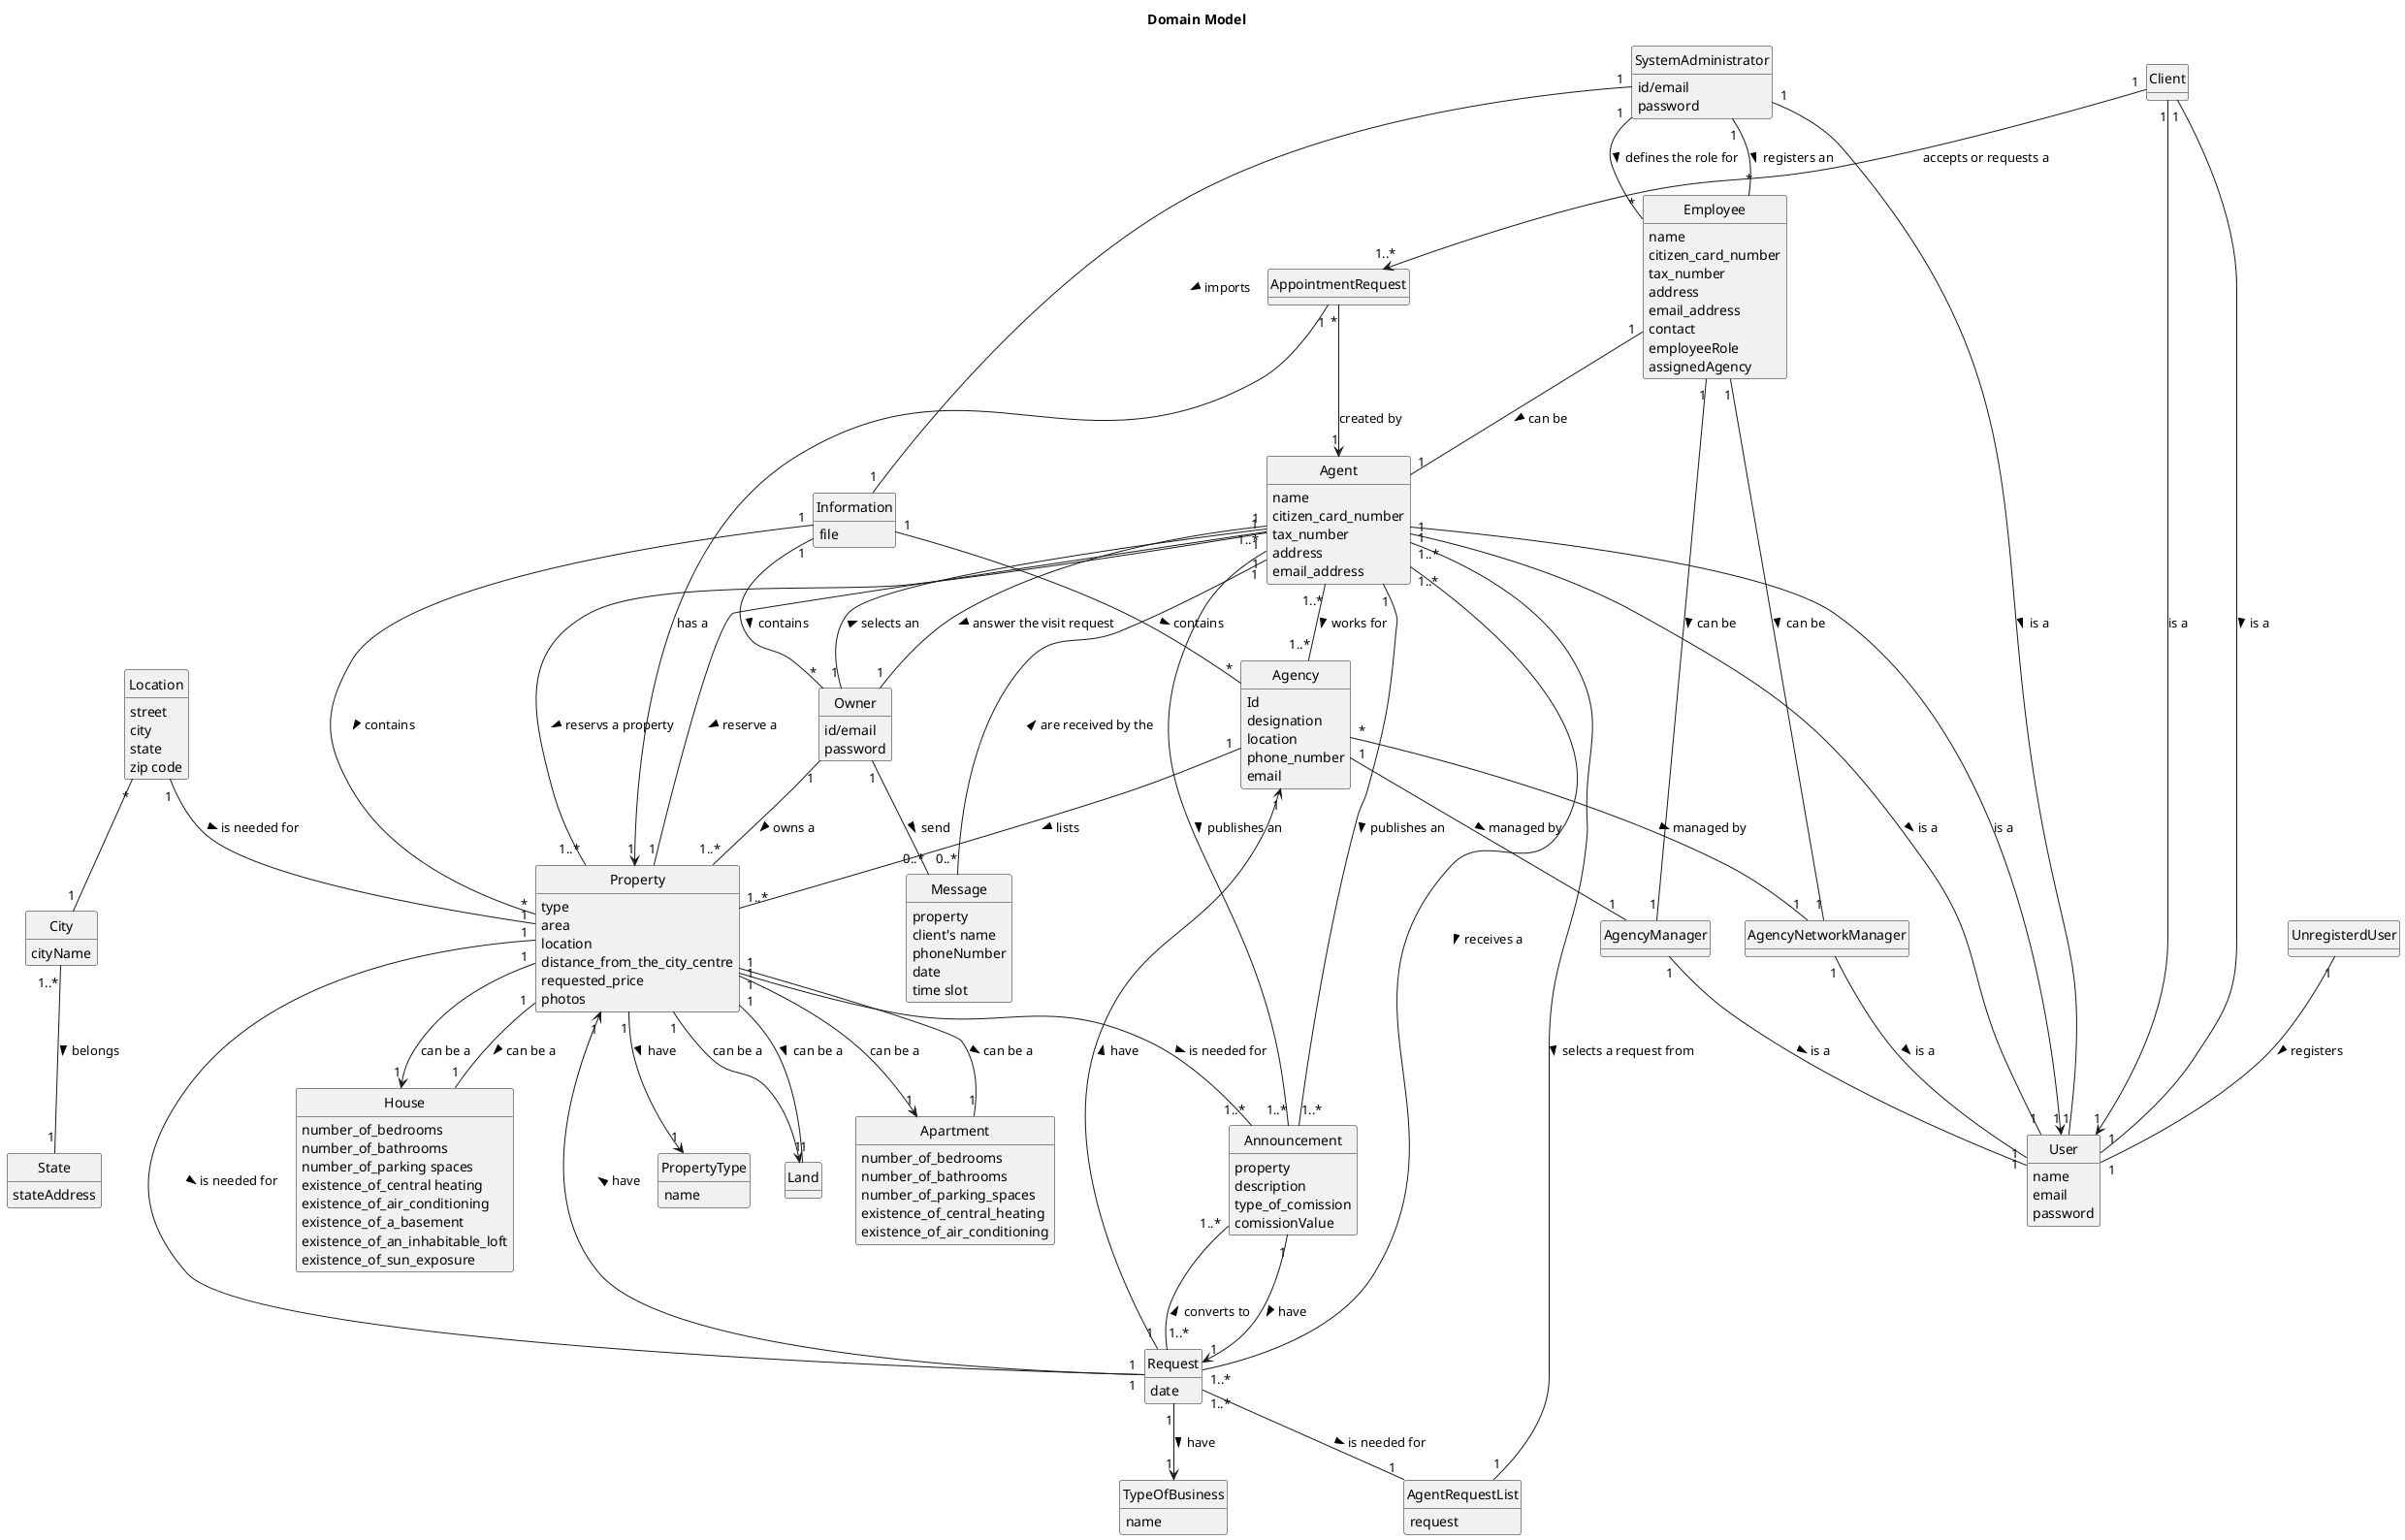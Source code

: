 @startuml
skinparam monochrome true
skinparam packageStyle rectangle
skinparam shadowing false
'skinparam linetype ortho
'left to right direction
skinparam classAttributeIconSize 0
hide circle
hide methods

title Domain Model


class Employee{
name
citizen_card_number
tax_number
address
email_address
contact
employeeRole
assignedAgency
}
class Agent{
name
citizen_card_number
tax_number
address
email_address
}

class SystemAdministrator{
id/email
password
}

class Land{

}


class Agency{
Id
designation
location
phone_number
email
}

class User{
name
email
password
}


class Property {
    type
    area
    location
    distance_from_the_city_centre
    requested_price
    photos
    }

class Announcement {
       property
         description
            type_of_comission
           comissionValue
      }

class Apartment{
    number_of_bedrooms
    number_of_bathrooms
    number_of_parking_spaces
    existence_of_central_heating
    existence_of_air_conditioning
}

class House{
    number_of_bedrooms
    number_of_bathrooms
    number_of_parking spaces
    existence_of_central heating
    existence_of_air_conditioning
    existence_of_a_basement
    existence_of_an_inhabitable_loft
    existence_of_sun_exposure
}


class  AgentRequestList{
request

}
class Request{
date
}


class Location{
street
city
state
zip code
}

class Owner{
id/email
password
}

class City{
cityName
}

class State{
stateAddress
}

class Message {
    property
    client's name
    phoneNumber
    date
    time slot
}

class Information {
file
}

class PropertyType{
name
}

class TypeOfBusiness{
name
}

class AppointmentRequest{
}

class Client{
}


Agent "1..*" -- "1..*" Request : receives a  >
Agent "1..*" -- "1" AgentRequestList: selects a request from >
Property "1"-- "1..*"Announcement: is needed for  >
Property "1"-- "1"Request: is needed for  >
Request "1..*"-- "1"AgentRequestList: is needed for  >
Request "1..*"-- "1..*"Announcement: converts to  >
Location "1"--"1" Property : is needed for >

Agent "1" -- "1..*" Announcement : publishes an >

Agent "1" -- "1..*" Announcement : publishes an >
Agent "1..*" -- "1..*" Agency : works for >
SystemAdministrator "1" -- "*" Employee : registers an >

SystemAdministrator "1" -- "*" Employee : defines the role for >
Owner "1" -- "1..*" Property : owns a >
Property "1" -- "1" House :  can be a >
Property "1" -- "1" Apartment :  can be a >
Property "1" -- "1" Land :  can be a >
UnregisterdUser "1" -- "1" User : registers >
Agent "1" -- "1" User: is a >
Client "1" -- "1" User: is a >
SystemAdministrator "1" -- "1" User: is a >
AgencyManager "1" -- "1" User: is a >
AgencyNetworkManager "1" -- "1" User: is a >




Owner "1" -- "1..*" Agent : selects an  >

Agency "1" -- "1" AgencyManager : managed by >
Agency "*" -- "1" AgencyNetworkManager : managed by >

Employee "1" -- "1" AgencyManager : can be >
Employee "1" -- "1" AgencyNetworkManager : can be >
Employee "1" -- "1" Agent : can be >

City "1..*" -- "1" State : belongs >
Location "*" -- "1" City

Agency "1" -- "1..*" Property : lists >

Agent "1" -- "1..*" Property : reservs a property >
Agent "1" -- "1" Owner :  answer the visit request >
Owner "1" -- "0..*" Message: send  >
Message "0..*" -- "1" Agent :  are received by the >
Agent "1" -- "1" Property : reserve a >
SystemAdministrator "1" -- "1" Information: imports >
Information "1" -- "*" Agency: contains >
Information "1" -- "*" Property: contains >
Information "1" -- "*" Owner: contains >
Property "1" --> "1" PropertyType : have >
Request "1" --> "1" Property: have >
Request "1" --> "1" TypeOfBusiness: have >
Announcement "1" --> "1" Request: have >
Request "1" --> "1" Agency : have >
Client "1" --> "1..*" AppointmentRequest: accepts or requests a
AppointmentRequest "*" --> "1" Agent: created by
AppointmentRequest "1" --> "1" Property: has a
Property "1" --> "1" Land: can be a
Property "1" --> "1" House: can be a
Property "1" --> "1" Apartment: can be a
Client "1" --> "1" User: is a
Agent "1" --> "1" User: is a

@enduml